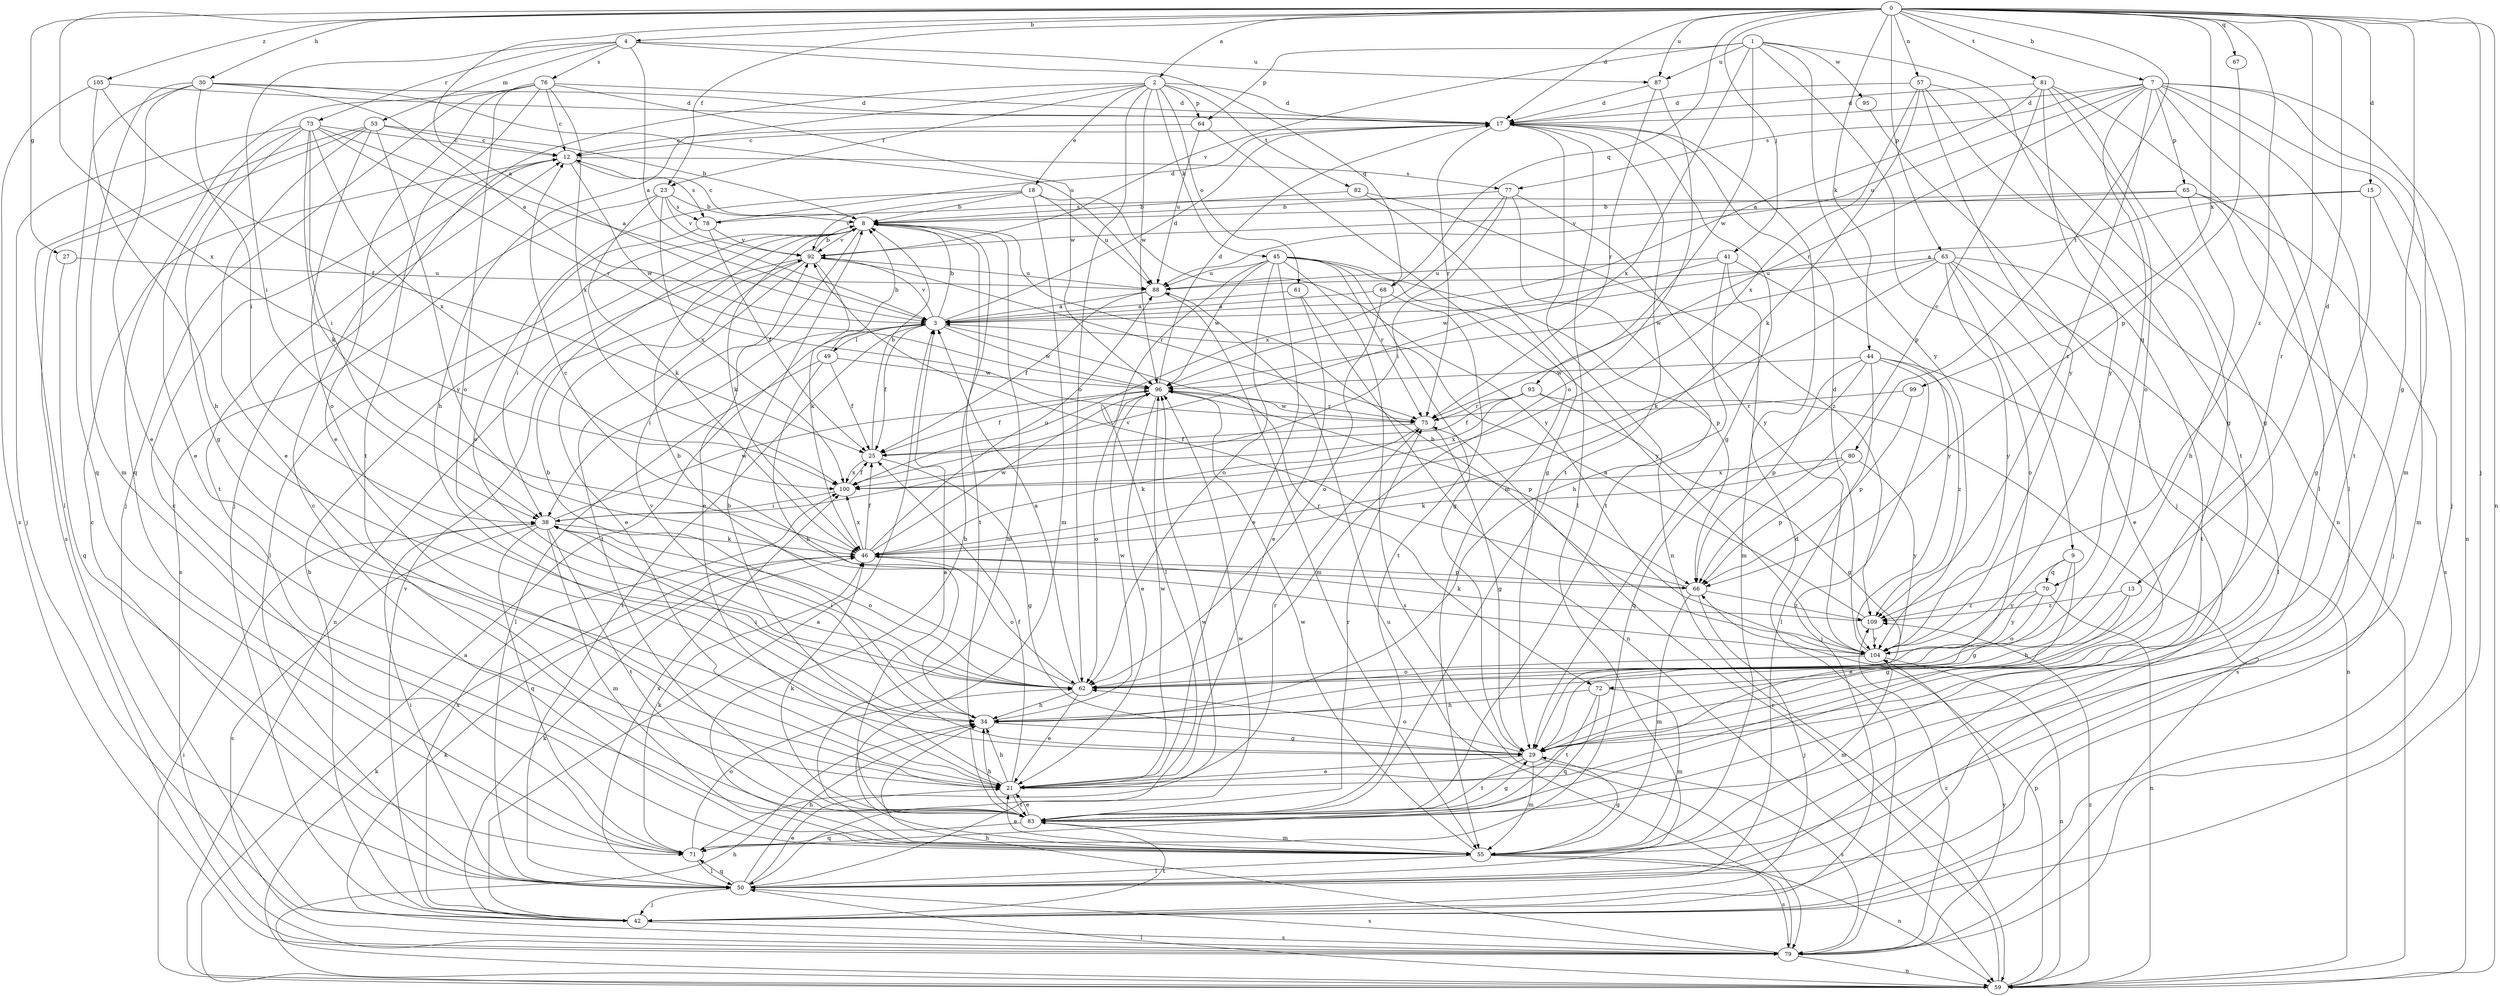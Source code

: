 strict digraph  {
0;
1;
2;
3;
4;
7;
8;
9;
12;
13;
15;
17;
18;
21;
23;
25;
27;
29;
30;
34;
38;
41;
42;
44;
45;
46;
49;
50;
53;
55;
57;
59;
61;
62;
63;
64;
65;
66;
67;
68;
70;
71;
72;
73;
75;
76;
77;
78;
79;
80;
81;
82;
83;
87;
88;
92;
93;
95;
96;
99;
100;
104;
105;
109;
0 -> 2  [label=a];
0 -> 3  [label=a];
0 -> 4  [label=b];
0 -> 7  [label=b];
0 -> 13  [label=d];
0 -> 15  [label=d];
0 -> 17  [label=d];
0 -> 23  [label=f];
0 -> 27  [label=g];
0 -> 29  [label=g];
0 -> 30  [label=h];
0 -> 41  [label=j];
0 -> 42  [label=j];
0 -> 44  [label=k];
0 -> 57  [label=n];
0 -> 59  [label=n];
0 -> 63  [label=p];
0 -> 67  [label=q];
0 -> 68  [label=q];
0 -> 72  [label=r];
0 -> 80  [label=t];
0 -> 81  [label=t];
0 -> 87  [label=u];
0 -> 99  [label=x];
0 -> 100  [label=x];
0 -> 105  [label=z];
0 -> 109  [label=z];
1 -> 9  [label=c];
1 -> 59  [label=n];
1 -> 64  [label=p];
1 -> 87  [label=u];
1 -> 92  [label=v];
1 -> 93  [label=w];
1 -> 95  [label=w];
1 -> 100  [label=x];
1 -> 104  [label=y];
2 -> 17  [label=d];
2 -> 18  [label=e];
2 -> 23  [label=f];
2 -> 34  [label=h];
2 -> 42  [label=j];
2 -> 45  [label=k];
2 -> 61  [label=o];
2 -> 62  [label=o];
2 -> 64  [label=p];
2 -> 82  [label=t];
2 -> 96  [label=w];
3 -> 8  [label=b];
3 -> 17  [label=d];
3 -> 25  [label=f];
3 -> 38  [label=i];
3 -> 49  [label=l];
3 -> 50  [label=l];
3 -> 72  [label=r];
3 -> 92  [label=v];
3 -> 96  [label=w];
4 -> 3  [label=a];
4 -> 38  [label=i];
4 -> 53  [label=m];
4 -> 68  [label=q];
4 -> 73  [label=r];
4 -> 76  [label=s];
4 -> 87  [label=u];
7 -> 17  [label=d];
7 -> 42  [label=j];
7 -> 50  [label=l];
7 -> 55  [label=m];
7 -> 59  [label=n];
7 -> 65  [label=p];
7 -> 70  [label=q];
7 -> 75  [label=r];
7 -> 77  [label=s];
7 -> 83  [label=t];
7 -> 88  [label=u];
7 -> 109  [label=z];
8 -> 12  [label=c];
8 -> 21  [label=e];
8 -> 46  [label=k];
8 -> 50  [label=l];
8 -> 55  [label=m];
8 -> 83  [label=t];
8 -> 92  [label=v];
9 -> 21  [label=e];
9 -> 29  [label=g];
9 -> 70  [label=q];
9 -> 104  [label=y];
12 -> 77  [label=s];
12 -> 78  [label=s];
12 -> 83  [label=t];
12 -> 96  [label=w];
13 -> 29  [label=g];
13 -> 34  [label=h];
13 -> 109  [label=z];
15 -> 3  [label=a];
15 -> 29  [label=g];
15 -> 55  [label=m];
15 -> 78  [label=s];
17 -> 12  [label=c];
17 -> 29  [label=g];
17 -> 50  [label=l];
17 -> 59  [label=n];
17 -> 75  [label=r];
17 -> 83  [label=t];
18 -> 8  [label=b];
18 -> 55  [label=m];
18 -> 62  [label=o];
18 -> 88  [label=u];
18 -> 92  [label=v];
18 -> 104  [label=y];
21 -> 8  [label=b];
21 -> 25  [label=f];
21 -> 34  [label=h];
21 -> 75  [label=r];
21 -> 83  [label=t];
21 -> 96  [label=w];
23 -> 8  [label=b];
23 -> 46  [label=k];
23 -> 78  [label=s];
23 -> 79  [label=s];
23 -> 92  [label=v];
23 -> 100  [label=x];
25 -> 8  [label=b];
25 -> 29  [label=g];
25 -> 100  [label=x];
27 -> 71  [label=q];
27 -> 88  [label=u];
29 -> 21  [label=e];
29 -> 55  [label=m];
29 -> 62  [label=o];
29 -> 79  [label=s];
29 -> 83  [label=t];
29 -> 92  [label=v];
30 -> 3  [label=a];
30 -> 17  [label=d];
30 -> 21  [label=e];
30 -> 38  [label=i];
30 -> 55  [label=m];
30 -> 71  [label=q];
30 -> 88  [label=u];
34 -> 8  [label=b];
34 -> 29  [label=g];
34 -> 38  [label=i];
34 -> 96  [label=w];
38 -> 46  [label=k];
38 -> 55  [label=m];
38 -> 62  [label=o];
38 -> 71  [label=q];
38 -> 79  [label=s];
38 -> 83  [label=t];
38 -> 96  [label=w];
41 -> 34  [label=h];
41 -> 55  [label=m];
41 -> 88  [label=u];
41 -> 96  [label=w];
41 -> 104  [label=y];
42 -> 3  [label=a];
42 -> 8  [label=b];
42 -> 46  [label=k];
42 -> 79  [label=s];
42 -> 83  [label=t];
42 -> 92  [label=v];
42 -> 100  [label=x];
44 -> 42  [label=j];
44 -> 50  [label=l];
44 -> 59  [label=n];
44 -> 66  [label=p];
44 -> 71  [label=q];
44 -> 96  [label=w];
44 -> 109  [label=z];
45 -> 21  [label=e];
45 -> 29  [label=g];
45 -> 50  [label=l];
45 -> 62  [label=o];
45 -> 66  [label=p];
45 -> 75  [label=r];
45 -> 79  [label=s];
45 -> 88  [label=u];
45 -> 96  [label=w];
45 -> 104  [label=y];
46 -> 25  [label=f];
46 -> 62  [label=o];
46 -> 66  [label=p];
46 -> 88  [label=u];
46 -> 96  [label=w];
46 -> 100  [label=x];
49 -> 8  [label=b];
49 -> 25  [label=f];
49 -> 34  [label=h];
49 -> 50  [label=l];
49 -> 96  [label=w];
50 -> 12  [label=c];
50 -> 21  [label=e];
50 -> 34  [label=h];
50 -> 38  [label=i];
50 -> 42  [label=j];
50 -> 71  [label=q];
50 -> 79  [label=s];
50 -> 96  [label=w];
50 -> 100  [label=x];
53 -> 8  [label=b];
53 -> 12  [label=c];
53 -> 21  [label=e];
53 -> 50  [label=l];
53 -> 62  [label=o];
53 -> 79  [label=s];
53 -> 104  [label=y];
55 -> 8  [label=b];
55 -> 12  [label=c];
55 -> 21  [label=e];
55 -> 29  [label=g];
55 -> 50  [label=l];
55 -> 59  [label=n];
55 -> 79  [label=s];
55 -> 96  [label=w];
57 -> 17  [label=d];
57 -> 29  [label=g];
57 -> 46  [label=k];
57 -> 83  [label=t];
57 -> 100  [label=x];
57 -> 104  [label=y];
59 -> 3  [label=a];
59 -> 34  [label=h];
59 -> 38  [label=i];
59 -> 46  [label=k];
59 -> 50  [label=l];
59 -> 66  [label=p];
59 -> 75  [label=r];
59 -> 109  [label=z];
61 -> 3  [label=a];
61 -> 21  [label=e];
61 -> 59  [label=n];
62 -> 3  [label=a];
62 -> 8  [label=b];
62 -> 21  [label=e];
62 -> 34  [label=h];
62 -> 38  [label=i];
63 -> 21  [label=e];
63 -> 46  [label=k];
63 -> 50  [label=l];
63 -> 62  [label=o];
63 -> 83  [label=t];
63 -> 88  [label=u];
63 -> 96  [label=w];
63 -> 104  [label=y];
64 -> 12  [label=c];
64 -> 55  [label=m];
64 -> 88  [label=u];
65 -> 8  [label=b];
65 -> 34  [label=h];
65 -> 42  [label=j];
65 -> 79  [label=s];
65 -> 92  [label=v];
66 -> 12  [label=c];
66 -> 42  [label=j];
66 -> 55  [label=m];
66 -> 92  [label=v];
66 -> 109  [label=z];
67 -> 66  [label=p];
68 -> 3  [label=a];
68 -> 62  [label=o];
68 -> 83  [label=t];
70 -> 59  [label=n];
70 -> 62  [label=o];
70 -> 104  [label=y];
70 -> 109  [label=z];
71 -> 12  [label=c];
71 -> 46  [label=k];
71 -> 50  [label=l];
71 -> 62  [label=o];
71 -> 96  [label=w];
72 -> 34  [label=h];
72 -> 55  [label=m];
72 -> 71  [label=q];
72 -> 83  [label=t];
73 -> 3  [label=a];
73 -> 12  [label=c];
73 -> 21  [label=e];
73 -> 29  [label=g];
73 -> 38  [label=i];
73 -> 42  [label=j];
73 -> 46  [label=k];
73 -> 75  [label=r];
73 -> 100  [label=x];
75 -> 25  [label=f];
75 -> 29  [label=g];
75 -> 46  [label=k];
75 -> 96  [label=w];
76 -> 12  [label=c];
76 -> 17  [label=d];
76 -> 21  [label=e];
76 -> 42  [label=j];
76 -> 62  [label=o];
76 -> 71  [label=q];
76 -> 83  [label=t];
76 -> 96  [label=w];
76 -> 100  [label=x];
77 -> 8  [label=b];
77 -> 38  [label=i];
77 -> 83  [label=t];
77 -> 100  [label=x];
77 -> 104  [label=y];
78 -> 17  [label=d];
78 -> 25  [label=f];
78 -> 38  [label=i];
78 -> 92  [label=v];
79 -> 17  [label=d];
79 -> 34  [label=h];
79 -> 46  [label=k];
79 -> 59  [label=n];
79 -> 88  [label=u];
79 -> 104  [label=y];
79 -> 109  [label=z];
80 -> 46  [label=k];
80 -> 66  [label=p];
80 -> 100  [label=x];
80 -> 104  [label=y];
81 -> 3  [label=a];
81 -> 17  [label=d];
81 -> 29  [label=g];
81 -> 50  [label=l];
81 -> 62  [label=o];
81 -> 66  [label=p];
81 -> 104  [label=y];
82 -> 8  [label=b];
82 -> 29  [label=g];
82 -> 109  [label=z];
83 -> 3  [label=a];
83 -> 21  [label=e];
83 -> 29  [label=g];
83 -> 34  [label=h];
83 -> 46  [label=k];
83 -> 55  [label=m];
83 -> 71  [label=q];
83 -> 75  [label=r];
87 -> 17  [label=d];
87 -> 62  [label=o];
87 -> 75  [label=r];
88 -> 3  [label=a];
88 -> 25  [label=f];
88 -> 55  [label=m];
92 -> 8  [label=b];
92 -> 21  [label=e];
92 -> 46  [label=k];
92 -> 59  [label=n];
92 -> 75  [label=r];
92 -> 83  [label=t];
92 -> 88  [label=u];
93 -> 25  [label=f];
93 -> 29  [label=g];
93 -> 75  [label=r];
93 -> 79  [label=s];
93 -> 100  [label=x];
95 -> 42  [label=j];
96 -> 17  [label=d];
96 -> 21  [label=e];
96 -> 25  [label=f];
96 -> 62  [label=o];
96 -> 66  [label=p];
96 -> 75  [label=r];
99 -> 66  [label=p];
99 -> 75  [label=r];
100 -> 25  [label=f];
100 -> 38  [label=i];
104 -> 8  [label=b];
104 -> 17  [label=d];
104 -> 55  [label=m];
104 -> 59  [label=n];
104 -> 62  [label=o];
105 -> 17  [label=d];
105 -> 25  [label=f];
105 -> 34  [label=h];
105 -> 79  [label=s];
109 -> 3  [label=a];
109 -> 46  [label=k];
109 -> 104  [label=y];
}
